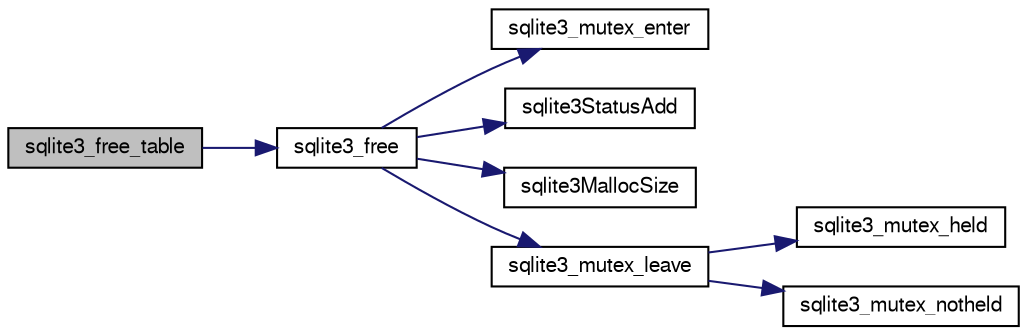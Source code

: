 digraph "sqlite3_free_table"
{
  edge [fontname="FreeSans",fontsize="10",labelfontname="FreeSans",labelfontsize="10"];
  node [fontname="FreeSans",fontsize="10",shape=record];
  rankdir="LR";
  Node335569 [label="sqlite3_free_table",height=0.2,width=0.4,color="black", fillcolor="grey75", style="filled", fontcolor="black"];
  Node335569 -> Node335570 [color="midnightblue",fontsize="10",style="solid",fontname="FreeSans"];
  Node335570 [label="sqlite3_free",height=0.2,width=0.4,color="black", fillcolor="white", style="filled",URL="$sqlite3_8c.html#a6552349e36a8a691af5487999ab09519"];
  Node335570 -> Node335571 [color="midnightblue",fontsize="10",style="solid",fontname="FreeSans"];
  Node335571 [label="sqlite3_mutex_enter",height=0.2,width=0.4,color="black", fillcolor="white", style="filled",URL="$sqlite3_8c.html#a1c12cde690bd89f104de5cbad12a6bf5"];
  Node335570 -> Node335572 [color="midnightblue",fontsize="10",style="solid",fontname="FreeSans"];
  Node335572 [label="sqlite3StatusAdd",height=0.2,width=0.4,color="black", fillcolor="white", style="filled",URL="$sqlite3_8c.html#afa029f93586aeab4cc85360905dae9cd"];
  Node335570 -> Node335573 [color="midnightblue",fontsize="10",style="solid",fontname="FreeSans"];
  Node335573 [label="sqlite3MallocSize",height=0.2,width=0.4,color="black", fillcolor="white", style="filled",URL="$sqlite3_8c.html#acf5d2a5f35270bafb050bd2def576955"];
  Node335570 -> Node335574 [color="midnightblue",fontsize="10",style="solid",fontname="FreeSans"];
  Node335574 [label="sqlite3_mutex_leave",height=0.2,width=0.4,color="black", fillcolor="white", style="filled",URL="$sqlite3_8c.html#a5838d235601dbd3c1fa993555c6bcc93"];
  Node335574 -> Node335575 [color="midnightblue",fontsize="10",style="solid",fontname="FreeSans"];
  Node335575 [label="sqlite3_mutex_held",height=0.2,width=0.4,color="black", fillcolor="white", style="filled",URL="$sqlite3_8c.html#acf77da68932b6bc163c5e68547ecc3e7"];
  Node335574 -> Node335576 [color="midnightblue",fontsize="10",style="solid",fontname="FreeSans"];
  Node335576 [label="sqlite3_mutex_notheld",height=0.2,width=0.4,color="black", fillcolor="white", style="filled",URL="$sqlite3_8c.html#a83967c837c1c000d3b5adcfaa688f5dc"];
}
